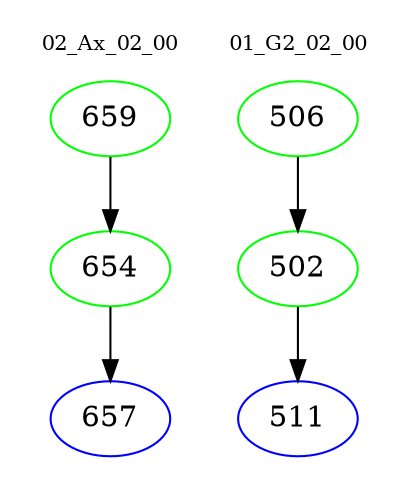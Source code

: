 digraph{
subgraph cluster_0 {
color = white
label = "02_Ax_02_00";
fontsize=10;
T0_659 [label="659", color="green"]
T0_659 -> T0_654 [color="black"]
T0_654 [label="654", color="green"]
T0_654 -> T0_657 [color="black"]
T0_657 [label="657", color="blue"]
}
subgraph cluster_1 {
color = white
label = "01_G2_02_00";
fontsize=10;
T1_506 [label="506", color="green"]
T1_506 -> T1_502 [color="black"]
T1_502 [label="502", color="green"]
T1_502 -> T1_511 [color="black"]
T1_511 [label="511", color="blue"]
}
}
